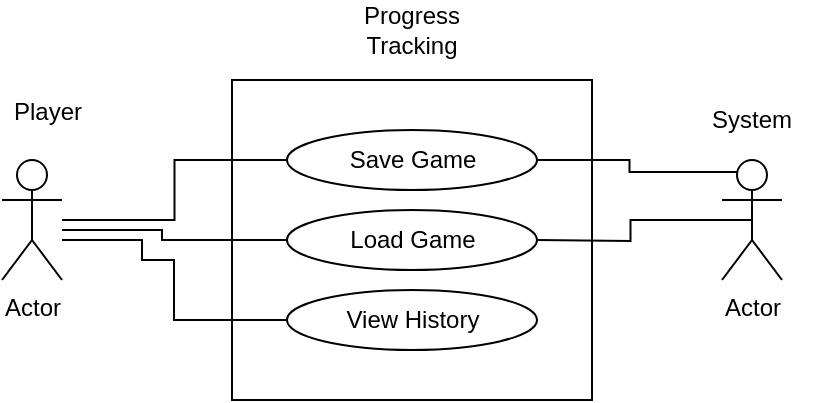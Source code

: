 <mxfile version="15.4.3" type="github">
  <diagram id="jgIhZ20_9FRMTXtboucn" name="Page-1">
    <mxGraphModel dx="593" dy="312" grid="1" gridSize="10" guides="1" tooltips="1" connect="1" arrows="1" fold="1" page="1" pageScale="1" pageWidth="850" pageHeight="1100" math="0" shadow="0">
      <root>
        <mxCell id="0" />
        <mxCell id="1" parent="0" />
        <mxCell id="jLi9anxK4bxNDrah6jsY-2" value="" style="rounded=0;whiteSpace=wrap;html=1;rotation=-90;" vertex="1" parent="1">
          <mxGeometry x="285" y="50" width="160" height="180" as="geometry" />
        </mxCell>
        <mxCell id="jLi9anxK4bxNDrah6jsY-3" value="Actor" style="shape=umlActor;verticalLabelPosition=bottom;verticalAlign=top;html=1;outlineConnect=0;" vertex="1" parent="1">
          <mxGeometry x="160" y="100" width="30" height="60" as="geometry" />
        </mxCell>
        <mxCell id="jLi9anxK4bxNDrah6jsY-4" value="Progress Tracking" style="text;html=1;strokeColor=none;fillColor=none;align=center;verticalAlign=middle;whiteSpace=wrap;rounded=0;" vertex="1" parent="1">
          <mxGeometry x="335" y="20" width="60" height="30" as="geometry" />
        </mxCell>
        <mxCell id="jLi9anxK4bxNDrah6jsY-6" value="Actor" style="shape=umlActor;verticalLabelPosition=bottom;verticalAlign=top;html=1;outlineConnect=0;" vertex="1" parent="1">
          <mxGeometry x="520" y="100" width="30" height="60" as="geometry" />
        </mxCell>
        <mxCell id="jLi9anxK4bxNDrah6jsY-12" value="Player" style="text;strokeColor=none;fillColor=none;align=left;verticalAlign=middle;spacingLeft=4;spacingRight=4;overflow=hidden;points=[[0,0.5],[1,0.5]];portConstraint=eastwest;rotatable=0;" vertex="1" parent="1">
          <mxGeometry x="160" y="60" width="80" height="30" as="geometry" />
        </mxCell>
        <mxCell id="jLi9anxK4bxNDrah6jsY-14" value="System" style="text;html=1;strokeColor=none;fillColor=none;align=center;verticalAlign=middle;whiteSpace=wrap;rounded=0;" vertex="1" parent="1">
          <mxGeometry x="505" y="65" width="60" height="30" as="geometry" />
        </mxCell>
        <mxCell id="jLi9anxK4bxNDrah6jsY-15" value="Save Game" style="ellipse;whiteSpace=wrap;html=1;" vertex="1" parent="1">
          <mxGeometry x="302.5" y="85" width="125" height="30" as="geometry" />
        </mxCell>
        <mxCell id="jLi9anxK4bxNDrah6jsY-16" value="View History" style="ellipse;whiteSpace=wrap;html=1;" vertex="1" parent="1">
          <mxGeometry x="302.5" y="165" width="125" height="30" as="geometry" />
        </mxCell>
        <mxCell id="jLi9anxK4bxNDrah6jsY-17" value="Load Game" style="ellipse;whiteSpace=wrap;html=1;" vertex="1" parent="1">
          <mxGeometry x="302.5" y="125" width="125" height="30" as="geometry" />
        </mxCell>
        <mxCell id="jLi9anxK4bxNDrah6jsY-21" value="" style="endArrow=none;html=1;rounded=0;edgeStyle=orthogonalEdgeStyle;" edge="1" parent="1" source="jLi9anxK4bxNDrah6jsY-3" target="jLi9anxK4bxNDrah6jsY-15">
          <mxGeometry width="50" height="50" relative="1" as="geometry">
            <mxPoint x="190" y="115" as="sourcePoint" />
            <mxPoint x="300" y="100" as="targetPoint" />
          </mxGeometry>
        </mxCell>
        <mxCell id="jLi9anxK4bxNDrah6jsY-22" value="" style="endArrow=none;html=1;rounded=0;edgeStyle=orthogonalEdgeStyle;entryX=0;entryY=0.5;entryDx=0;entryDy=0;" edge="1" parent="1" source="jLi9anxK4bxNDrah6jsY-3" target="jLi9anxK4bxNDrah6jsY-17">
          <mxGeometry width="50" height="50" relative="1" as="geometry">
            <mxPoint x="210" y="140" as="sourcePoint" />
            <mxPoint x="240" y="85" as="targetPoint" />
            <Array as="points">
              <mxPoint x="240" y="135" />
              <mxPoint x="240" y="140" />
            </Array>
          </mxGeometry>
        </mxCell>
        <mxCell id="jLi9anxK4bxNDrah6jsY-26" value="" style="endArrow=none;html=1;rounded=0;edgeStyle=orthogonalEdgeStyle;entryX=0;entryY=0.5;entryDx=0;entryDy=0;" edge="1" parent="1" target="jLi9anxK4bxNDrah6jsY-16">
          <mxGeometry width="50" height="50" relative="1" as="geometry">
            <mxPoint x="190" y="140" as="sourcePoint" />
            <mxPoint x="450" y="210" as="targetPoint" />
            <Array as="points">
              <mxPoint x="230" y="140" />
              <mxPoint x="230" y="150" />
              <mxPoint x="246" y="150" />
              <mxPoint x="246" y="180" />
            </Array>
          </mxGeometry>
        </mxCell>
        <mxCell id="jLi9anxK4bxNDrah6jsY-27" value="" style="endArrow=none;html=1;rounded=0;edgeStyle=orthogonalEdgeStyle;entryX=0.25;entryY=0.1;entryDx=0;entryDy=0;entryPerimeter=0;exitX=1;exitY=0.5;exitDx=0;exitDy=0;" edge="1" parent="1" source="jLi9anxK4bxNDrah6jsY-15" target="jLi9anxK4bxNDrah6jsY-6">
          <mxGeometry width="50" height="50" relative="1" as="geometry">
            <mxPoint x="440" y="102" as="sourcePoint" />
            <mxPoint x="475" y="50" as="targetPoint" />
          </mxGeometry>
        </mxCell>
        <mxCell id="jLi9anxK4bxNDrah6jsY-28" value="" style="endArrow=none;html=1;rounded=0;edgeStyle=orthogonalEdgeStyle;entryX=0.5;entryY=0.5;entryDx=0;entryDy=0;entryPerimeter=0;" edge="1" parent="1" target="jLi9anxK4bxNDrah6jsY-6">
          <mxGeometry width="50" height="50" relative="1" as="geometry">
            <mxPoint x="427.5" y="140" as="sourcePoint" />
            <mxPoint x="522.5" y="160" as="targetPoint" />
          </mxGeometry>
        </mxCell>
      </root>
    </mxGraphModel>
  </diagram>
</mxfile>
